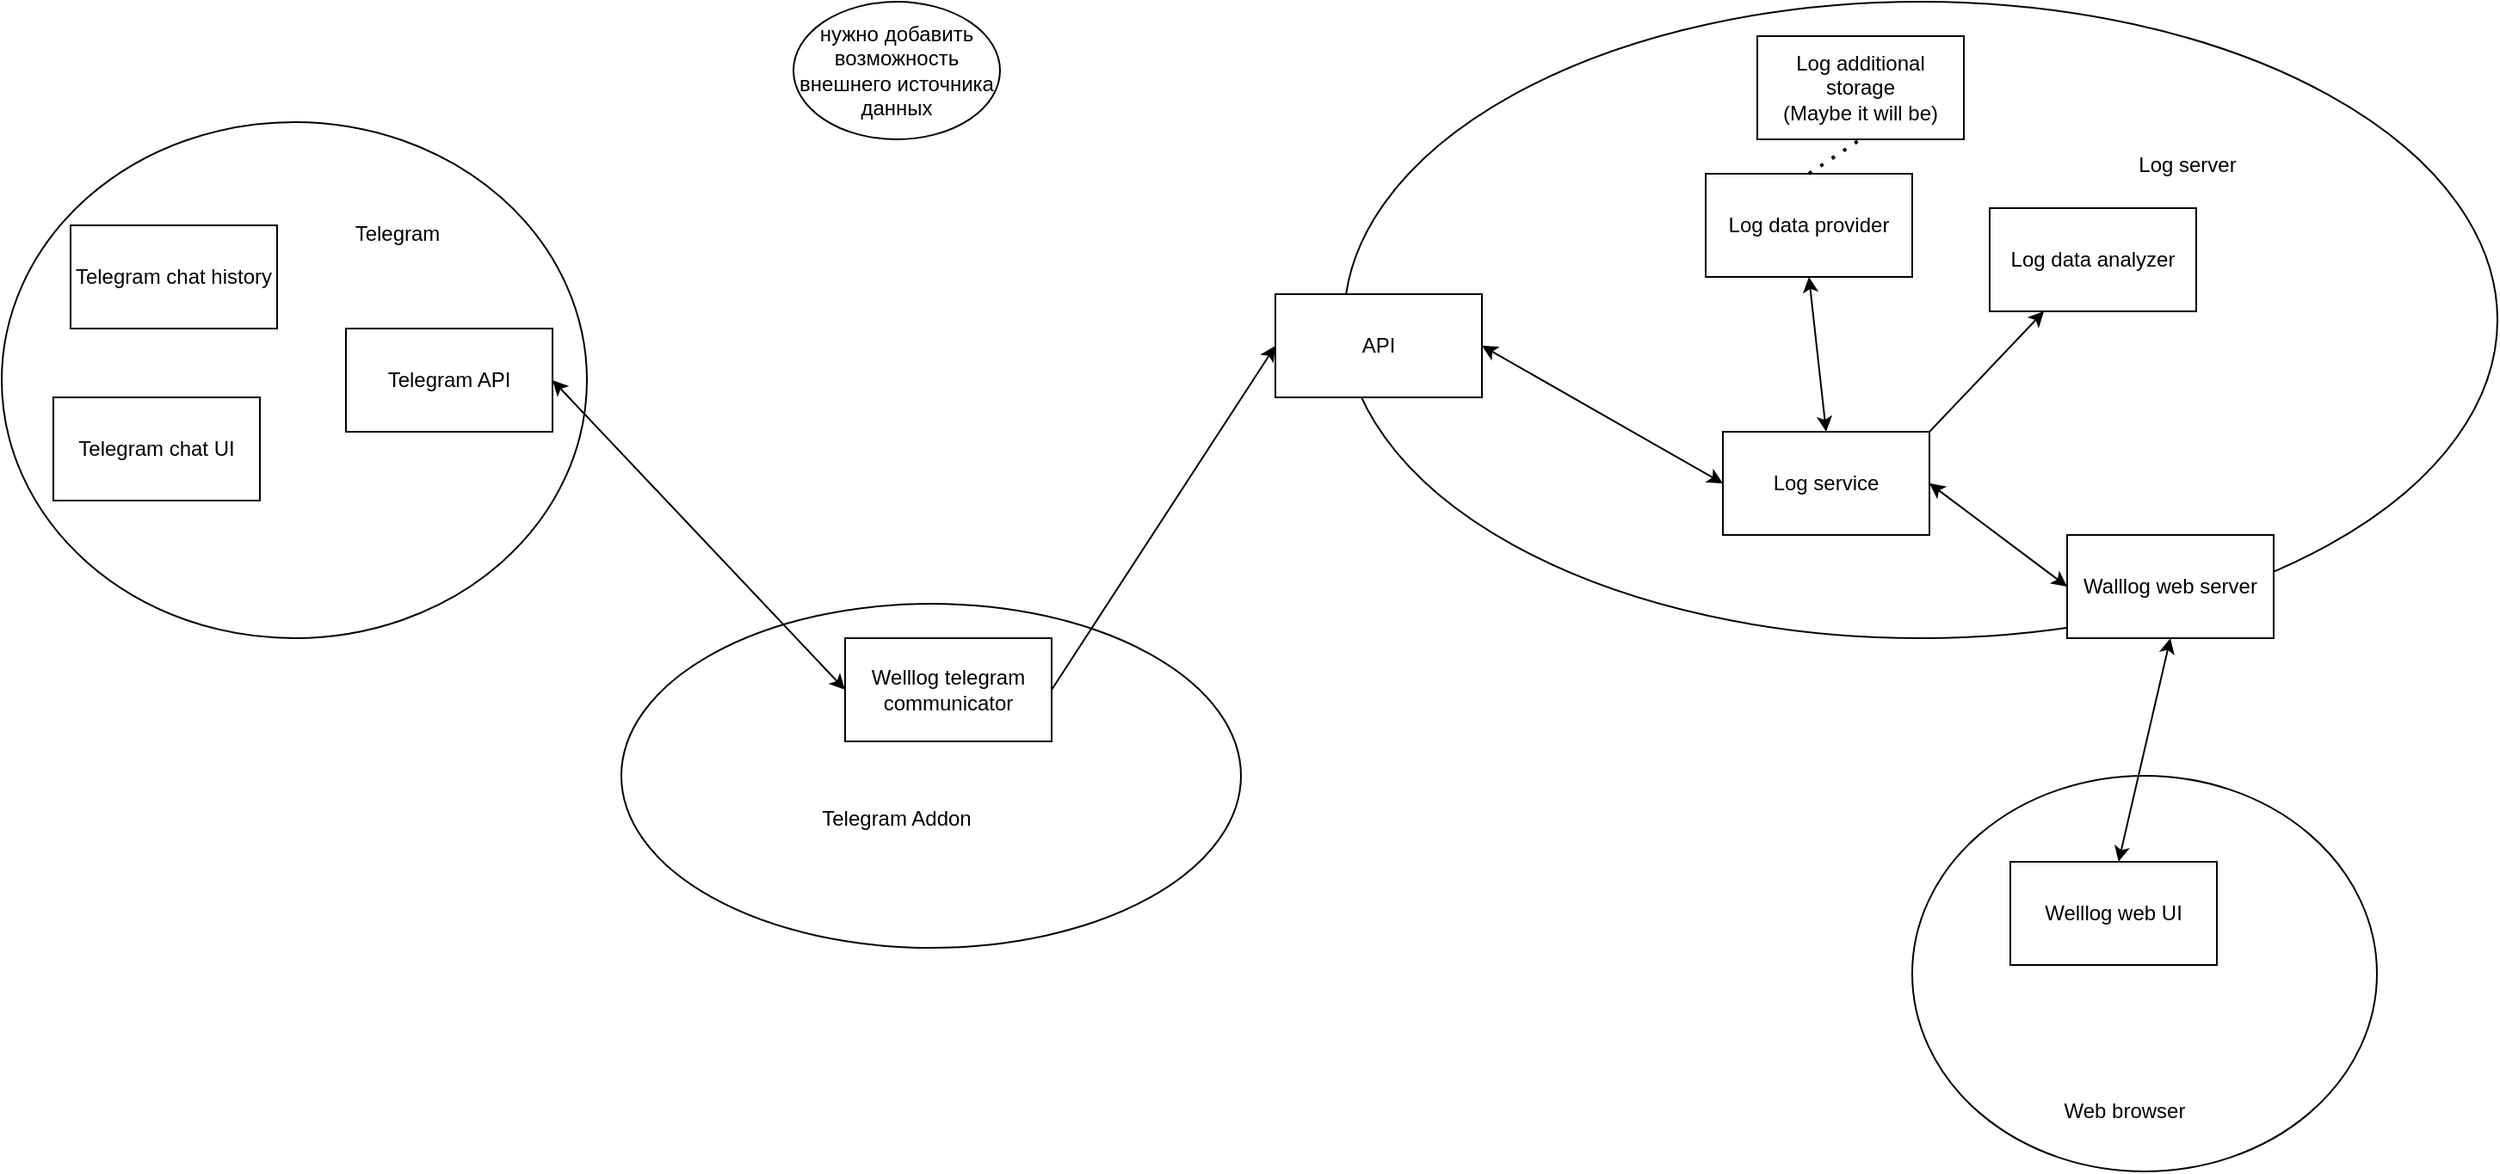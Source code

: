 <mxfile version="21.0.10" type="github">
  <diagram name="App components" id="lCMRPWak-l99gqr__HIk">
    <mxGraphModel dx="813" dy="2799" grid="1" gridSize="10" guides="1" tooltips="1" connect="1" arrows="1" fold="1" page="1" pageScale="1" pageWidth="1654" pageHeight="2336" math="0" shadow="0">
      <root>
        <mxCell id="0" />
        <mxCell id="1" parent="0" />
        <mxCell id="uBTQGI4SKc7psDHaQZI_-4" value="" style="ellipse;whiteSpace=wrap;html=1;" vertex="1" parent="1">
          <mxGeometry x="360" y="80" width="360" height="200" as="geometry" />
        </mxCell>
        <mxCell id="ZEpah68i9C4C2sU9uKjD-15" value="" style="ellipse;whiteSpace=wrap;html=1;" parent="1" vertex="1">
          <mxGeometry x="780" y="-270" width="670" height="370" as="geometry" />
        </mxCell>
        <mxCell id="ZEpah68i9C4C2sU9uKjD-8" value="" style="ellipse;whiteSpace=wrap;html=1;" parent="1" vertex="1">
          <mxGeometry x="1110" y="180" width="270" height="230" as="geometry" />
        </mxCell>
        <mxCell id="4o0hdnLatyUBeNMG3Ewm-8" value="" style="ellipse;whiteSpace=wrap;html=1;" parent="1" vertex="1">
          <mxGeometry y="-200" width="340" height="300" as="geometry" />
        </mxCell>
        <mxCell id="4o0hdnLatyUBeNMG3Ewm-1" value="Telegram chat history" style="rounded=0;whiteSpace=wrap;html=1;" parent="1" vertex="1">
          <mxGeometry x="40" y="-140" width="120" height="60" as="geometry" />
        </mxCell>
        <mxCell id="4o0hdnLatyUBeNMG3Ewm-2" value="Telegram chat UI" style="rounded=0;whiteSpace=wrap;html=1;" parent="1" vertex="1">
          <mxGeometry x="30" y="-40" width="120" height="60" as="geometry" />
        </mxCell>
        <mxCell id="4o0hdnLatyUBeNMG3Ewm-3" value="Telegram API" style="rounded=0;whiteSpace=wrap;html=1;" parent="1" vertex="1">
          <mxGeometry x="200" y="-80" width="120" height="60" as="geometry" />
        </mxCell>
        <mxCell id="4o0hdnLatyUBeNMG3Ewm-4" value="Walllog web server" style="rounded=0;whiteSpace=wrap;html=1;" parent="1" vertex="1">
          <mxGeometry x="1200" y="40" width="120" height="60" as="geometry" />
        </mxCell>
        <mxCell id="4o0hdnLatyUBeNMG3Ewm-5" value="Welllog web UI" style="rounded=0;whiteSpace=wrap;html=1;" parent="1" vertex="1">
          <mxGeometry x="1167" y="230" width="120" height="60" as="geometry" />
        </mxCell>
        <mxCell id="4o0hdnLatyUBeNMG3Ewm-9" value="Log data provider" style="rounded=0;whiteSpace=wrap;html=1;" parent="1" vertex="1">
          <mxGeometry x="990" y="-170" width="120" height="60" as="geometry" />
        </mxCell>
        <mxCell id="4o0hdnLatyUBeNMG3Ewm-10" value="Log data analyzer" style="rounded=0;whiteSpace=wrap;html=1;" parent="1" vertex="1">
          <mxGeometry x="1155" y="-150" width="120" height="60" as="geometry" />
        </mxCell>
        <mxCell id="4o0hdnLatyUBeNMG3Ewm-11" value="Welllog telegram communicator" style="rounded=0;whiteSpace=wrap;html=1;" parent="1" vertex="1">
          <mxGeometry x="490" y="100" width="120" height="60" as="geometry" />
        </mxCell>
        <mxCell id="4o0hdnLatyUBeNMG3Ewm-12" value="" style="endArrow=classic;startArrow=classic;html=1;rounded=0;exitX=1;exitY=0.5;exitDx=0;exitDy=0;entryX=0;entryY=0.5;entryDx=0;entryDy=0;" parent="1" source="4o0hdnLatyUBeNMG3Ewm-3" target="4o0hdnLatyUBeNMG3Ewm-11" edge="1">
          <mxGeometry width="50" height="50" relative="1" as="geometry">
            <mxPoint x="380" y="160" as="sourcePoint" />
            <mxPoint x="430" y="110" as="targetPoint" />
          </mxGeometry>
        </mxCell>
        <mxCell id="ZEpah68i9C4C2sU9uKjD-1" value="" style="endArrow=none;dashed=1;html=1;dashPattern=1 3;strokeWidth=2;rounded=0;exitX=0.5;exitY=0;exitDx=0;exitDy=0;entryX=0.5;entryY=1;entryDx=0;entryDy=0;" parent="1" source="4o0hdnLatyUBeNMG3Ewm-9" edge="1" target="ZEpah68i9C4C2sU9uKjD-3">
          <mxGeometry width="50" height="50" relative="1" as="geometry">
            <mxPoint x="1030" y="-170" as="sourcePoint" />
            <mxPoint x="1080" y="-180" as="targetPoint" />
          </mxGeometry>
        </mxCell>
        <mxCell id="ZEpah68i9C4C2sU9uKjD-3" value="Log additional storage&lt;br&gt;(Maybe it will be)" style="rounded=0;whiteSpace=wrap;html=1;" parent="1" vertex="1">
          <mxGeometry x="1020" y="-250" width="120" height="60" as="geometry" />
        </mxCell>
        <mxCell id="ZEpah68i9C4C2sU9uKjD-6" value="" style="endArrow=classic;html=1;rounded=0;entryX=0;entryY=0.5;entryDx=0;entryDy=0;exitX=1;exitY=0.5;exitDx=0;exitDy=0;" parent="1" source="4o0hdnLatyUBeNMG3Ewm-11" target="uBTQGI4SKc7psDHaQZI_-3" edge="1">
          <mxGeometry width="50" height="50" relative="1" as="geometry">
            <mxPoint x="760" y="120" as="sourcePoint" />
            <mxPoint x="930" y="70" as="targetPoint" />
          </mxGeometry>
        </mxCell>
        <mxCell id="ZEpah68i9C4C2sU9uKjD-9" value="Web browser" style="text;html=1;strokeColor=none;fillColor=none;align=center;verticalAlign=middle;whiteSpace=wrap;rounded=0;" parent="1" vertex="1">
          <mxGeometry x="1197" y="360" width="73" height="30" as="geometry" />
        </mxCell>
        <mxCell id="ZEpah68i9C4C2sU9uKjD-10" value="" style="endArrow=classic;startArrow=classic;html=1;rounded=0;entryX=0.5;entryY=1;entryDx=0;entryDy=0;exitX=0.444;exitY=0.217;exitDx=0;exitDy=0;exitPerimeter=0;" parent="1" source="ZEpah68i9C4C2sU9uKjD-8" target="4o0hdnLatyUBeNMG3Ewm-4" edge="1">
          <mxGeometry width="50" height="50" relative="1" as="geometry">
            <mxPoint x="1150" y="60" as="sourcePoint" />
            <mxPoint x="1200" y="10" as="targetPoint" />
          </mxGeometry>
        </mxCell>
        <mxCell id="ZEpah68i9C4C2sU9uKjD-11" value="" style="endArrow=classic;startArrow=classic;html=1;rounded=0;exitX=0.5;exitY=1;exitDx=0;exitDy=0;entryX=0.5;entryY=0;entryDx=0;entryDy=0;" parent="1" source="4o0hdnLatyUBeNMG3Ewm-9" target="uBTQGI4SKc7psDHaQZI_-1" edge="1">
          <mxGeometry width="50" height="50" relative="1" as="geometry">
            <mxPoint x="1140" y="20" as="sourcePoint" />
            <mxPoint x="1230" y="-10" as="targetPoint" />
          </mxGeometry>
        </mxCell>
        <mxCell id="ZEpah68i9C4C2sU9uKjD-12" value="" style="endArrow=classic;html=1;rounded=0;exitX=1;exitY=0;exitDx=0;exitDy=0;" parent="1" source="uBTQGI4SKc7psDHaQZI_-1" target="4o0hdnLatyUBeNMG3Ewm-10" edge="1">
          <mxGeometry width="50" height="50" relative="1" as="geometry">
            <mxPoint x="1230" y="-10" as="sourcePoint" />
            <mxPoint x="1190" y="-30" as="targetPoint" />
          </mxGeometry>
        </mxCell>
        <mxCell id="ZEpah68i9C4C2sU9uKjD-16" value="Log server" style="text;html=1;strokeColor=none;fillColor=none;align=center;verticalAlign=middle;whiteSpace=wrap;rounded=0;" parent="1" vertex="1">
          <mxGeometry x="1240" y="-190" width="60" height="30" as="geometry" />
        </mxCell>
        <mxCell id="ZEpah68i9C4C2sU9uKjD-17" value="Telegram" style="text;html=1;strokeColor=none;fillColor=none;align=center;verticalAlign=middle;whiteSpace=wrap;rounded=0;" parent="1" vertex="1">
          <mxGeometry x="200" y="-150" width="60" height="30" as="geometry" />
        </mxCell>
        <mxCell id="uBTQGI4SKc7psDHaQZI_-1" value="Log service" style="rounded=0;whiteSpace=wrap;html=1;" vertex="1" parent="1">
          <mxGeometry x="1000" y="-20" width="120" height="60" as="geometry" />
        </mxCell>
        <mxCell id="uBTQGI4SKc7psDHaQZI_-2" value="" style="endArrow=classic;startArrow=classic;html=1;rounded=0;entryX=0;entryY=0.5;entryDx=0;entryDy=0;exitX=1;exitY=0.5;exitDx=0;exitDy=0;" edge="1" parent="1" source="uBTQGI4SKc7psDHaQZI_-1" target="4o0hdnLatyUBeNMG3Ewm-4">
          <mxGeometry width="50" height="50" relative="1" as="geometry">
            <mxPoint x="1050" as="sourcePoint" />
            <mxPoint x="1100" y="-50" as="targetPoint" />
          </mxGeometry>
        </mxCell>
        <mxCell id="uBTQGI4SKc7psDHaQZI_-3" value="API" style="rounded=0;whiteSpace=wrap;html=1;" vertex="1" parent="1">
          <mxGeometry x="740" y="-100" width="120" height="60" as="geometry" />
        </mxCell>
        <mxCell id="uBTQGI4SKc7psDHaQZI_-5" value="Telegram Addon" style="text;html=1;strokeColor=none;fillColor=none;align=center;verticalAlign=middle;whiteSpace=wrap;rounded=0;" vertex="1" parent="1">
          <mxGeometry x="470" y="190" width="100" height="30" as="geometry" />
        </mxCell>
        <mxCell id="uBTQGI4SKc7psDHaQZI_-7" value="" style="endArrow=classic;startArrow=classic;html=1;rounded=0;exitX=1;exitY=0.5;exitDx=0;exitDy=0;entryX=0;entryY=0.5;entryDx=0;entryDy=0;" edge="1" parent="1" source="uBTQGI4SKc7psDHaQZI_-3" target="uBTQGI4SKc7psDHaQZI_-1">
          <mxGeometry width="50" height="50" relative="1" as="geometry">
            <mxPoint x="1000" y="-40" as="sourcePoint" />
            <mxPoint x="1050" y="-90" as="targetPoint" />
          </mxGeometry>
        </mxCell>
        <mxCell id="uBTQGI4SKc7psDHaQZI_-9" value="нужно добавить возможность внешнего источника данных" style="ellipse;whiteSpace=wrap;html=1;" vertex="1" parent="1">
          <mxGeometry x="460" y="-270" width="120" height="80" as="geometry" />
        </mxCell>
      </root>
    </mxGraphModel>
  </diagram>
</mxfile>
